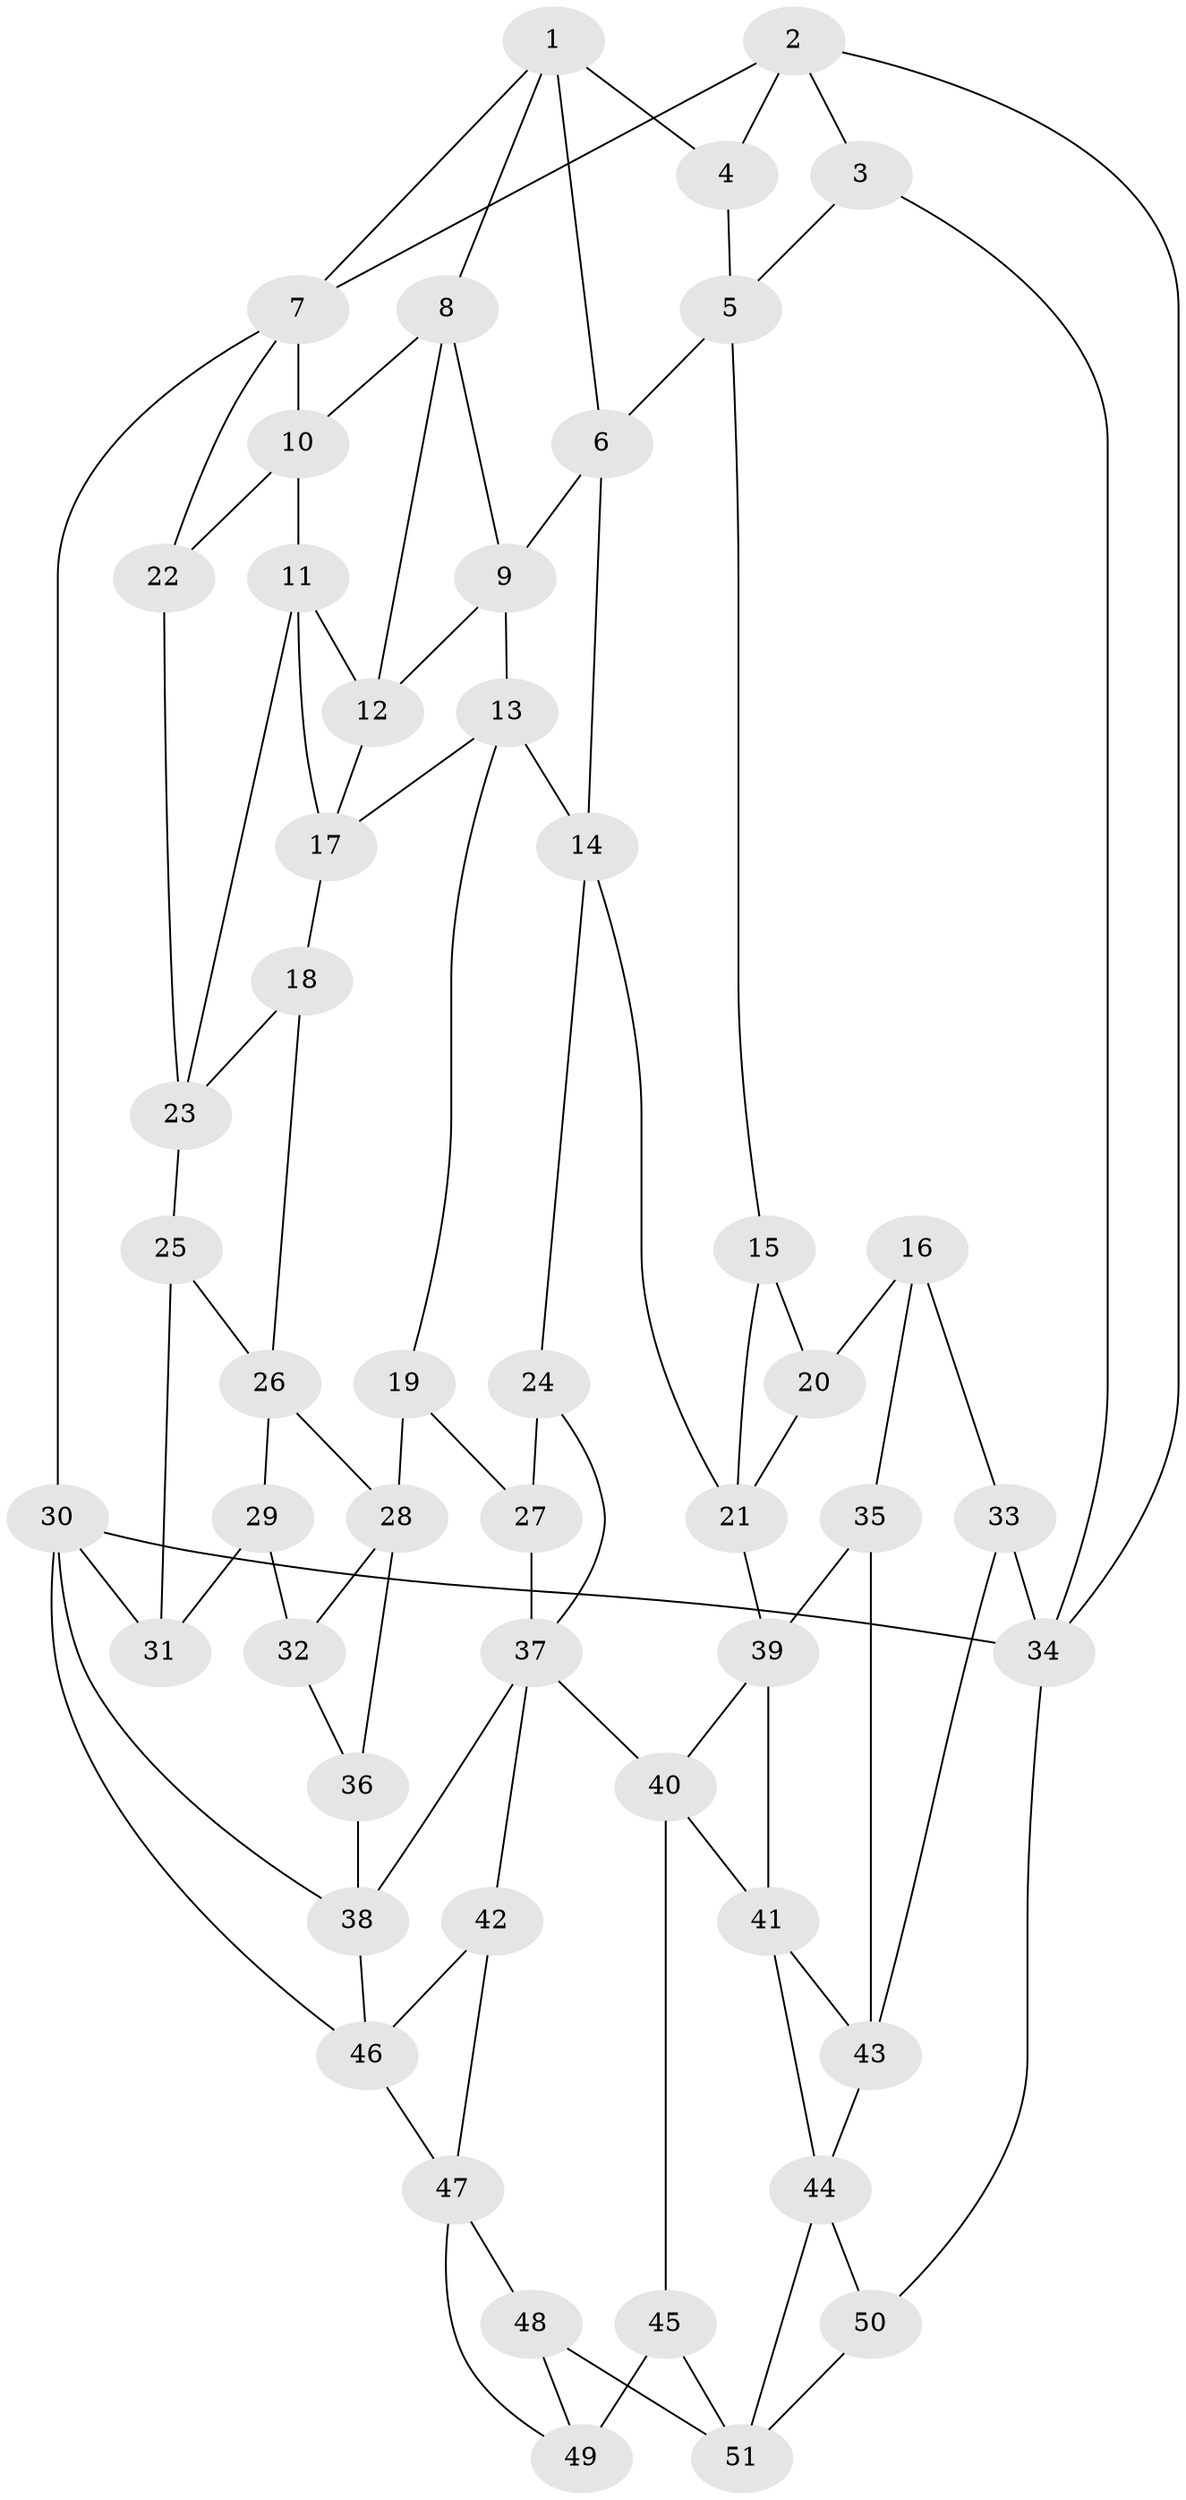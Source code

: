 // original degree distribution, {3: 0.019801980198019802, 4: 0.22772277227722773, 6: 0.19801980198019803, 5: 0.5544554455445545}
// Generated by graph-tools (version 1.1) at 2025/27/03/09/25 03:27:05]
// undirected, 51 vertices, 93 edges
graph export_dot {
graph [start="1"]
  node [color=gray90,style=filled];
  1;
  2;
  3;
  4;
  5;
  6;
  7;
  8;
  9;
  10;
  11;
  12;
  13;
  14;
  15;
  16;
  17;
  18;
  19;
  20;
  21;
  22;
  23;
  24;
  25;
  26;
  27;
  28;
  29;
  30;
  31;
  32;
  33;
  34;
  35;
  36;
  37;
  38;
  39;
  40;
  41;
  42;
  43;
  44;
  45;
  46;
  47;
  48;
  49;
  50;
  51;
  1 -- 4 [weight=2.0];
  1 -- 6 [weight=1.0];
  1 -- 7 [weight=1.0];
  1 -- 8 [weight=1.0];
  2 -- 3 [weight=1.0];
  2 -- 4 [weight=1.0];
  2 -- 7 [weight=1.0];
  2 -- 34 [weight=1.0];
  3 -- 5 [weight=1.0];
  3 -- 34 [weight=1.0];
  4 -- 5 [weight=1.0];
  5 -- 6 [weight=1.0];
  5 -- 15 [weight=1.0];
  6 -- 9 [weight=1.0];
  6 -- 14 [weight=1.0];
  7 -- 10 [weight=1.0];
  7 -- 22 [weight=1.0];
  7 -- 30 [weight=1.0];
  8 -- 9 [weight=1.0];
  8 -- 10 [weight=1.0];
  8 -- 12 [weight=1.0];
  9 -- 12 [weight=1.0];
  9 -- 13 [weight=1.0];
  10 -- 11 [weight=1.0];
  10 -- 22 [weight=1.0];
  11 -- 12 [weight=1.0];
  11 -- 17 [weight=1.0];
  11 -- 23 [weight=1.0];
  12 -- 17 [weight=1.0];
  13 -- 14 [weight=1.0];
  13 -- 17 [weight=1.0];
  13 -- 19 [weight=1.0];
  14 -- 21 [weight=1.0];
  14 -- 24 [weight=1.0];
  15 -- 20 [weight=2.0];
  15 -- 21 [weight=1.0];
  16 -- 20 [weight=1.0];
  16 -- 33 [weight=1.0];
  16 -- 35 [weight=1.0];
  17 -- 18 [weight=1.0];
  18 -- 23 [weight=1.0];
  18 -- 26 [weight=1.0];
  19 -- 27 [weight=1.0];
  19 -- 28 [weight=1.0];
  20 -- 21 [weight=1.0];
  21 -- 39 [weight=1.0];
  22 -- 23 [weight=1.0];
  23 -- 25 [weight=1.0];
  24 -- 27 [weight=2.0];
  24 -- 37 [weight=1.0];
  25 -- 26 [weight=1.0];
  25 -- 31 [weight=2.0];
  26 -- 28 [weight=1.0];
  26 -- 29 [weight=1.0];
  27 -- 37 [weight=1.0];
  28 -- 32 [weight=1.0];
  28 -- 36 [weight=1.0];
  29 -- 31 [weight=1.0];
  29 -- 32 [weight=2.0];
  30 -- 31 [weight=1.0];
  30 -- 34 [weight=1.0];
  30 -- 38 [weight=1.0];
  30 -- 46 [weight=1.0];
  32 -- 36 [weight=1.0];
  33 -- 34 [weight=2.0];
  33 -- 43 [weight=1.0];
  34 -- 50 [weight=1.0];
  35 -- 39 [weight=2.0];
  35 -- 43 [weight=1.0];
  36 -- 38 [weight=2.0];
  37 -- 38 [weight=2.0];
  37 -- 40 [weight=1.0];
  37 -- 42 [weight=1.0];
  38 -- 46 [weight=1.0];
  39 -- 40 [weight=1.0];
  39 -- 41 [weight=1.0];
  40 -- 41 [weight=1.0];
  40 -- 45 [weight=1.0];
  41 -- 43 [weight=1.0];
  41 -- 44 [weight=1.0];
  42 -- 46 [weight=1.0];
  42 -- 47 [weight=1.0];
  43 -- 44 [weight=1.0];
  44 -- 50 [weight=1.0];
  44 -- 51 [weight=1.0];
  45 -- 49 [weight=2.0];
  45 -- 51 [weight=1.0];
  46 -- 47 [weight=1.0];
  47 -- 48 [weight=1.0];
  47 -- 49 [weight=1.0];
  48 -- 49 [weight=1.0];
  48 -- 51 [weight=1.0];
  50 -- 51 [weight=1.0];
}

